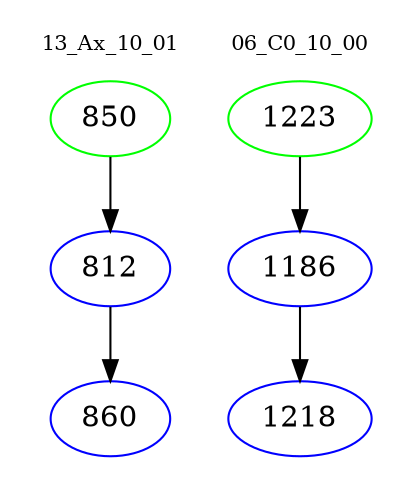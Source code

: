 digraph{
subgraph cluster_0 {
color = white
label = "13_Ax_10_01";
fontsize=10;
T0_850 [label="850", color="green"]
T0_850 -> T0_812 [color="black"]
T0_812 [label="812", color="blue"]
T0_812 -> T0_860 [color="black"]
T0_860 [label="860", color="blue"]
}
subgraph cluster_1 {
color = white
label = "06_C0_10_00";
fontsize=10;
T1_1223 [label="1223", color="green"]
T1_1223 -> T1_1186 [color="black"]
T1_1186 [label="1186", color="blue"]
T1_1186 -> T1_1218 [color="black"]
T1_1218 [label="1218", color="blue"]
}
}
